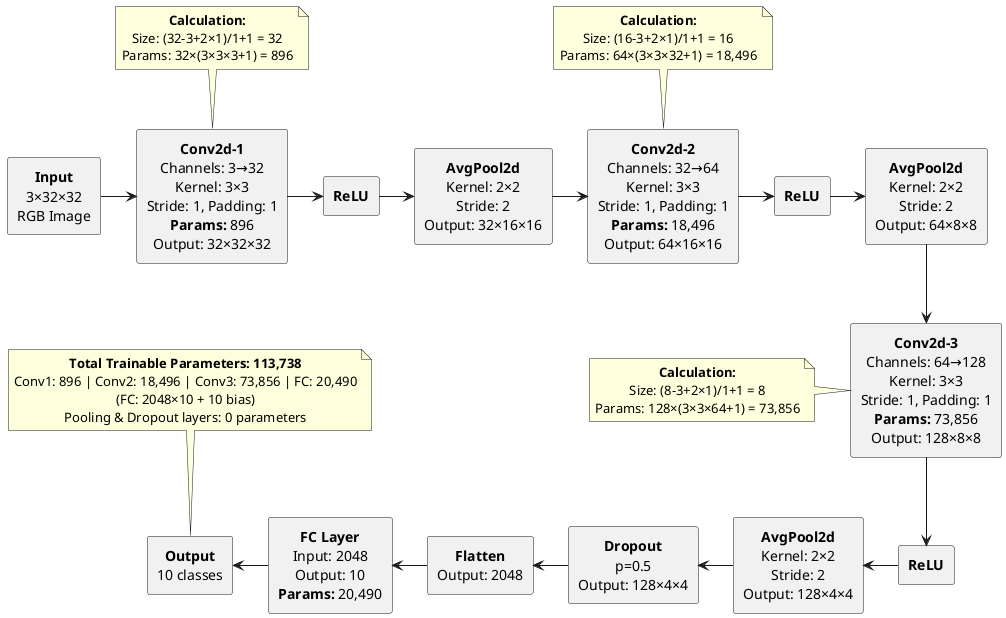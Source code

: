 @startuml CNN_Architecture

skinparam defaultTextAlignment center

rectangle "**Input**\n3×32×32\nRGB Image" as input

rectangle "**Conv2d-1**\nChannels: 3→32\nKernel: 3×3\nStride: 1, Padding: 1\n**Params:** 896\nOutput: 32×32×32" as conv1

rectangle "**ReLU**" as relu1

rectangle "**AvgPool2d**\nKernel: 2×2\nStride: 2\nOutput: 32×16×16" as pool1

rectangle "**Conv2d-2**\nChannels: 32→64\nKernel: 3×3\nStride: 1, Padding: 1\n**Params:** 18,496\nOutput: 64×16×16" as conv2

rectangle "**ReLU**" as relu2

rectangle "**AvgPool2d**\nKernel: 2×2\nStride: 2\nOutput: 64×8×8" as pool2

rectangle "**Conv2d-3**\nChannels: 64→128\nKernel: 3×3\nStride: 1, Padding: 1\n**Params:** 73,856\nOutput: 128×8×8" as conv3

rectangle "**ReLU**" as relu3

rectangle "**AvgPool2d**\nKernel: 2×2\nStride: 2\nOutput: 128×4×4" as pool3

rectangle "**Dropout**\np=0.5\nOutput: 128×4×4" as dropout

rectangle "**Flatten**\nOutput: 2048" as flatten

rectangle "**FC Layer**\nInput: 2048\nOutput: 10\n**Params:** 20,490" as fc

rectangle "**Output**\n10 classes" as output

input -right-> conv1
conv1 -right-> relu1
relu1 -right-> pool1
pool1 -right-> conv2
conv2 -right-> relu2
relu2 -right-> pool2
pool2 -down-> conv3
conv3 -down-> relu3
relu3 -left-> pool3
pool3 -left-> dropout
dropout -left-> flatten
flatten -left-> fc
fc -left-> output

note top of conv1
  **Calculation:**
  Size: (32-3+2×1)/1+1 = 32
  Params: 32×(3×3×3+1) = 896
end note

note top of conv2
  **Calculation:**
  Size: (16-3+2×1)/1+1 = 16
  Params: 64×(3×3×32+1) = 18,496
end note

note left of conv3
  **Calculation:**
  Size: (8-3+2×1)/1+1 = 8
  Params: 128×(3×3×64+1) = 73,856
end note

note top of output
  **Total Trainable Parameters: 113,738**
  Conv1: 896 | Conv2: 18,496 | Conv3: 73,856 | FC: 20,490
  (FC: 2048×10 + 10 bias)
  Pooling & Dropout layers: 0 parameters
end note

@enduml